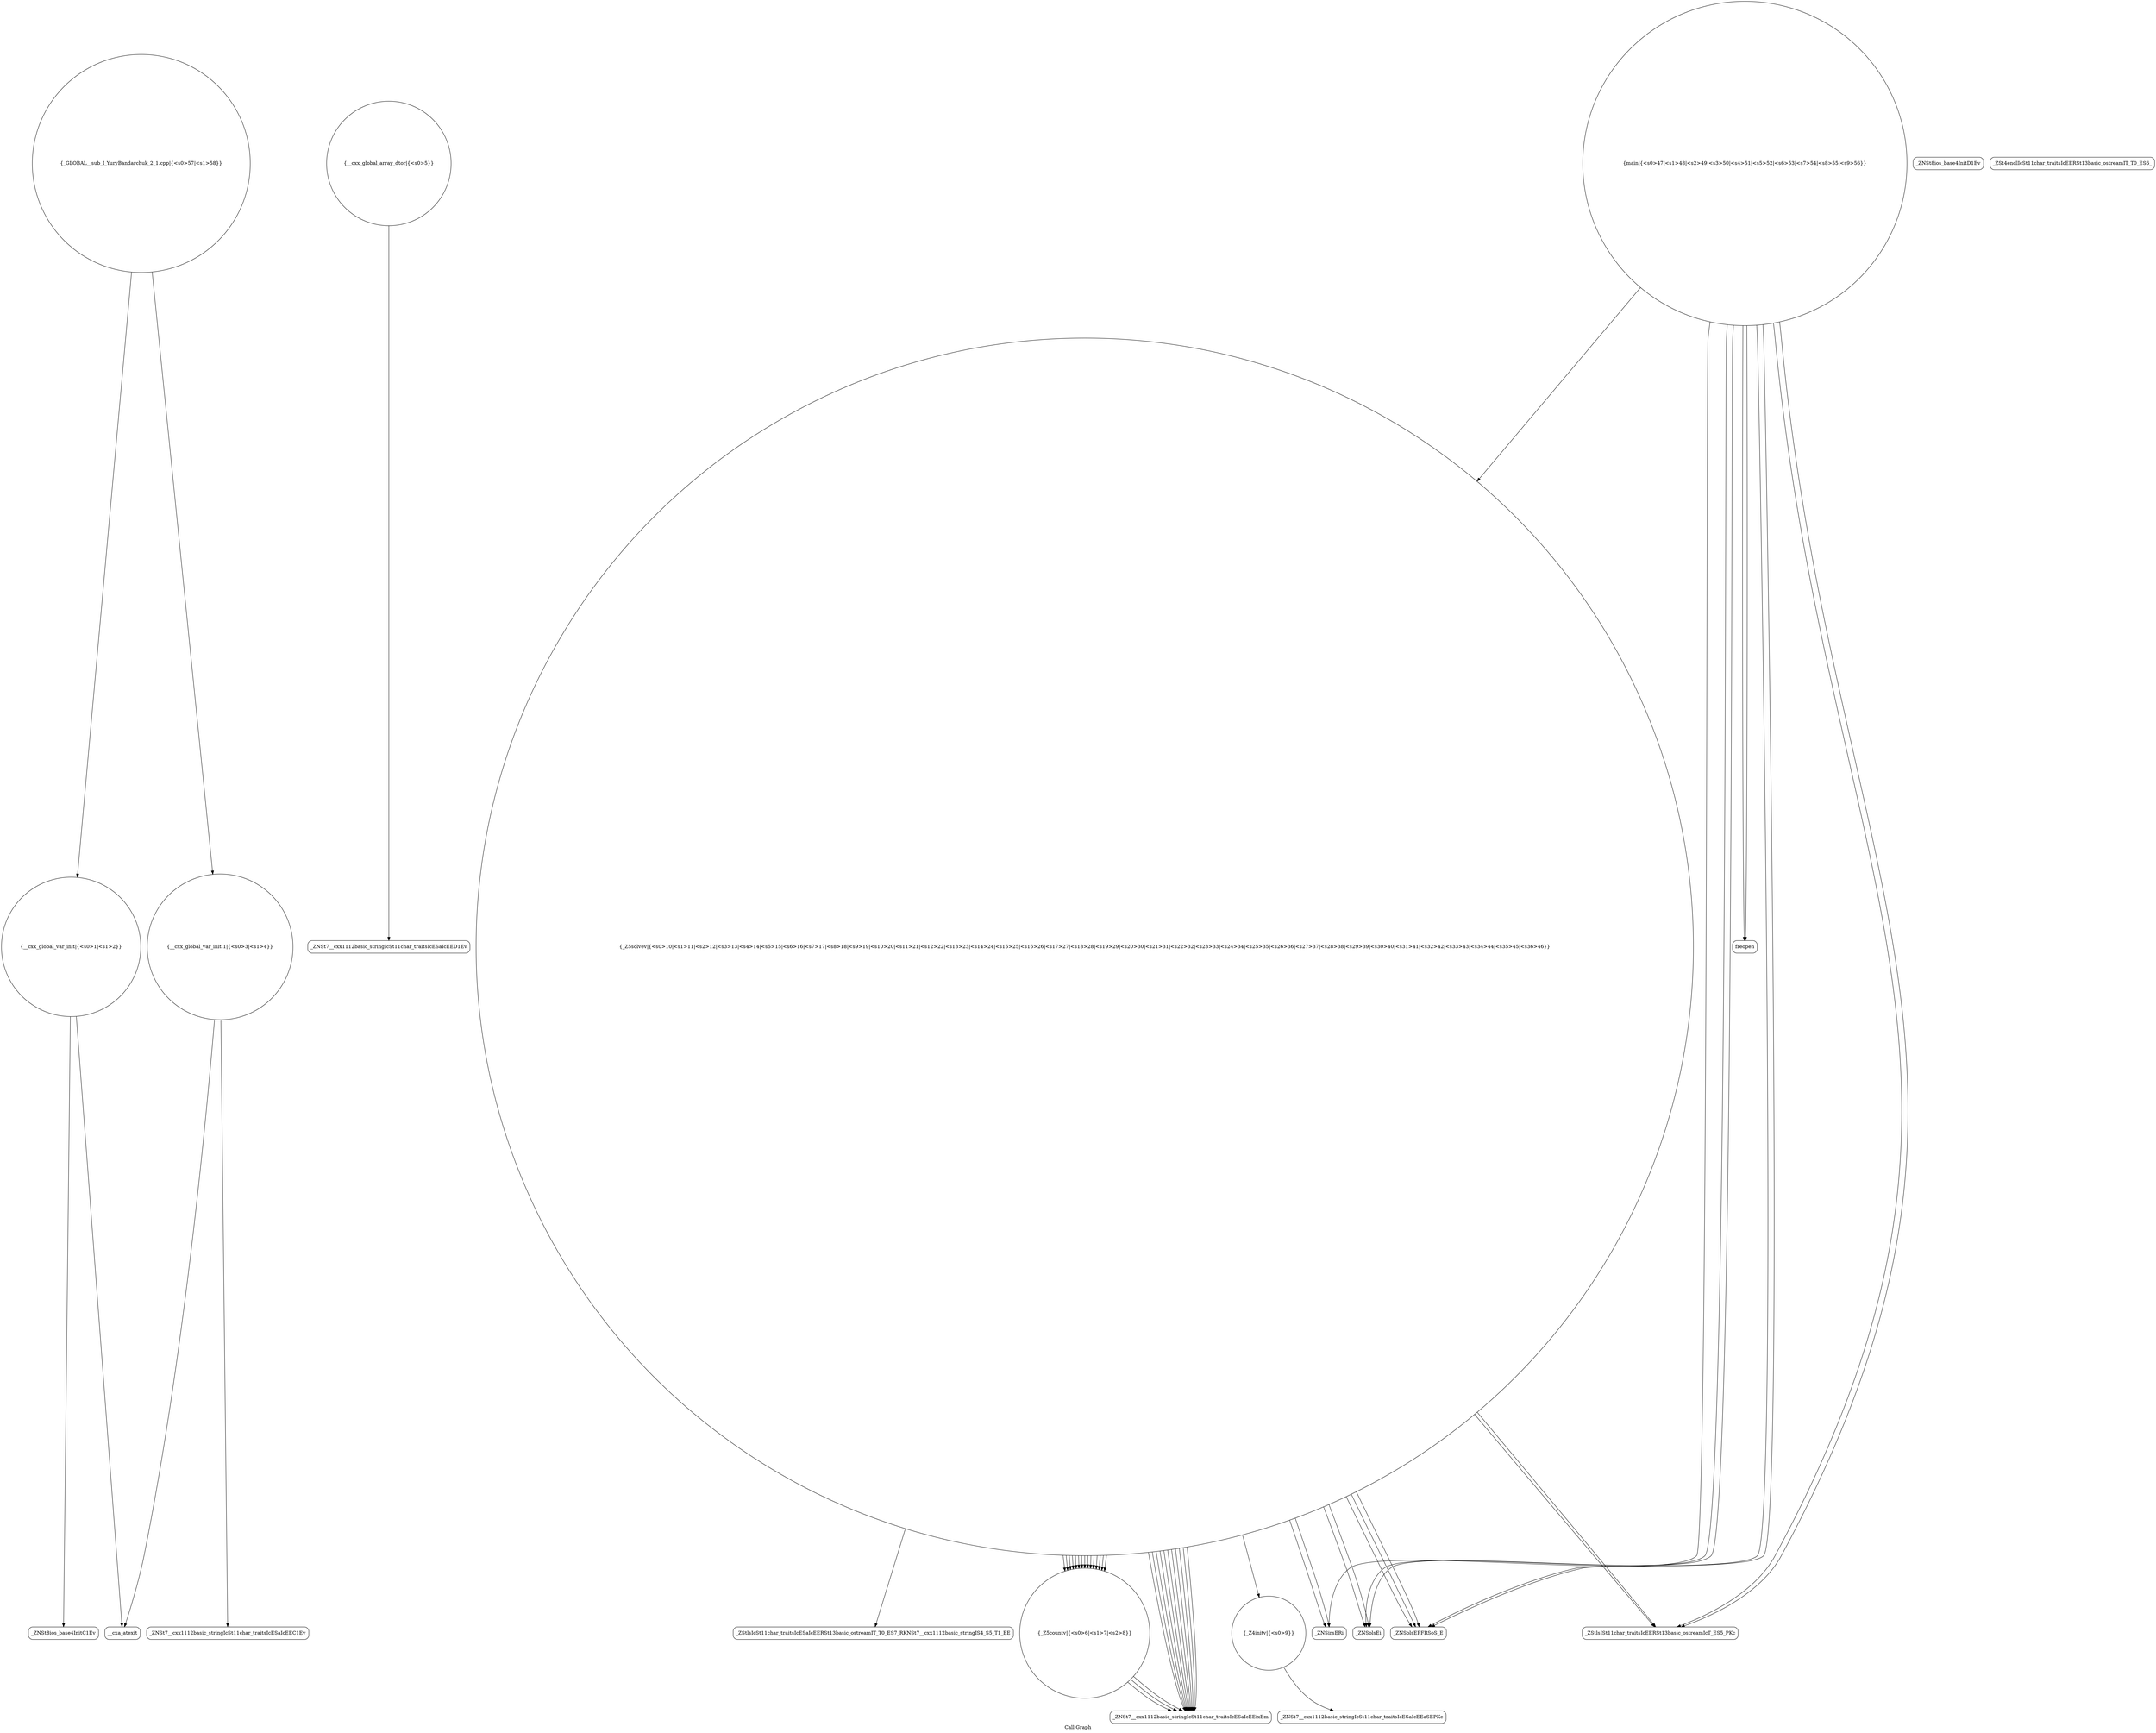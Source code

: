 digraph "Call Graph" {
	label="Call Graph";

	Node0x5590c27ca960 [shape=record,shape=circle,label="{__cxx_global_var_init|{<s0>1|<s1>2}}"];
	Node0x5590c27ca960:s0 -> Node0x5590c27cadf0[color=black];
	Node0x5590c27ca960:s1 -> Node0x5590c27caef0[color=black];
	Node0x5590c27cb0f0 [shape=record,shape=Mrecord,label="{_ZNSt7__cxx1112basic_stringIcSt11char_traitsIcESaIcEED1Ev}"];
	Node0x5590c27cb470 [shape=record,shape=Mrecord,label="{_ZStlsIcSt11char_traitsIcESaIcEERSt13basic_ostreamIT_T0_ES7_RKNSt7__cxx1112basic_stringIS4_S5_T1_EE}"];
	Node0x5590c27cb7f0 [shape=record,shape=circle,label="{_GLOBAL__sub_I_YuryBandarchuk_2_1.cpp|{<s0>57|<s1>58}}"];
	Node0x5590c27cb7f0:s0 -> Node0x5590c27ca960[color=black];
	Node0x5590c27cb7f0:s1 -> Node0x5590c27caf70[color=black];
	Node0x5590c27cae70 [shape=record,shape=Mrecord,label="{_ZNSt8ios_base4InitD1Ev}"];
	Node0x5590c27cb1f0 [shape=record,shape=Mrecord,label="{_ZNSt7__cxx1112basic_stringIcSt11char_traitsIcESaIcEEixEm}"];
	Node0x5590c27cb570 [shape=record,shape=Mrecord,label="{_ZSt4endlIcSt11char_traitsIcEERSt13basic_ostreamIT_T0_ES6_}"];
	Node0x5590c27caf70 [shape=record,shape=circle,label="{__cxx_global_var_init.1|{<s0>3|<s1>4}}"];
	Node0x5590c27caf70:s0 -> Node0x5590c27caff0[color=black];
	Node0x5590c27caf70:s1 -> Node0x5590c27caef0[color=black];
	Node0x5590c27cb2f0 [shape=record,shape=Mrecord,label="{_ZNSt7__cxx1112basic_stringIcSt11char_traitsIcESaIcEEaSEPKc}"];
	Node0x5590c27cb670 [shape=record,shape=Mrecord,label="{_ZNSolsEi}"];
	Node0x5590c27cb070 [shape=record,shape=circle,label="{__cxx_global_array_dtor|{<s0>5}}"];
	Node0x5590c27cb070:s0 -> Node0x5590c27cb0f0[color=black];
	Node0x5590c27cb3f0 [shape=record,shape=Mrecord,label="{_ZNSirsERi}"];
	Node0x5590c27cb770 [shape=record,shape=Mrecord,label="{freopen}"];
	Node0x5590c27cadf0 [shape=record,shape=Mrecord,label="{_ZNSt8ios_base4InitC1Ev}"];
	Node0x5590c27cb170 [shape=record,shape=circle,label="{_Z5countv|{<s0>6|<s1>7|<s2>8}}"];
	Node0x5590c27cb170:s0 -> Node0x5590c27cb1f0[color=black];
	Node0x5590c27cb170:s1 -> Node0x5590c27cb1f0[color=black];
	Node0x5590c27cb170:s2 -> Node0x5590c27cb1f0[color=black];
	Node0x5590c27cb4f0 [shape=record,shape=Mrecord,label="{_ZNSolsEPFRSoS_E}"];
	Node0x5590c27caef0 [shape=record,shape=Mrecord,label="{__cxa_atexit}"];
	Node0x5590c27cb270 [shape=record,shape=circle,label="{_Z4initv|{<s0>9}}"];
	Node0x5590c27cb270:s0 -> Node0x5590c27cb2f0[color=black];
	Node0x5590c27cb5f0 [shape=record,shape=Mrecord,label="{_ZStlsISt11char_traitsIcEERSt13basic_ostreamIcT_ES5_PKc}"];
	Node0x5590c27caff0 [shape=record,shape=Mrecord,label="{_ZNSt7__cxx1112basic_stringIcSt11char_traitsIcESaIcEEC1Ev}"];
	Node0x5590c27cb370 [shape=record,shape=circle,label="{_Z5solvev|{<s0>10|<s1>11|<s2>12|<s3>13|<s4>14|<s5>15|<s6>16|<s7>17|<s8>18|<s9>19|<s10>20|<s11>21|<s12>22|<s13>23|<s14>24|<s15>25|<s16>26|<s17>27|<s18>28|<s19>29|<s20>30|<s21>31|<s22>32|<s23>33|<s24>34|<s25>35|<s26>36|<s27>37|<s28>38|<s29>39|<s30>40|<s31>41|<s32>42|<s33>43|<s34>44|<s35>45|<s36>46}}"];
	Node0x5590c27cb370:s0 -> Node0x5590c27cb3f0[color=black];
	Node0x5590c27cb370:s1 -> Node0x5590c27cb3f0[color=black];
	Node0x5590c27cb370:s2 -> Node0x5590c27cb270[color=black];
	Node0x5590c27cb370:s3 -> Node0x5590c27cb170[color=black];
	Node0x5590c27cb370:s4 -> Node0x5590c27cb170[color=black];
	Node0x5590c27cb370:s5 -> Node0x5590c27cb1f0[color=black];
	Node0x5590c27cb370:s6 -> Node0x5590c27cb170[color=black];
	Node0x5590c27cb370:s7 -> Node0x5590c27cb1f0[color=black];
	Node0x5590c27cb370:s8 -> Node0x5590c27cb170[color=black];
	Node0x5590c27cb370:s9 -> Node0x5590c27cb1f0[color=black];
	Node0x5590c27cb370:s10 -> Node0x5590c27cb170[color=black];
	Node0x5590c27cb370:s11 -> Node0x5590c27cb1f0[color=black];
	Node0x5590c27cb370:s12 -> Node0x5590c27cb170[color=black];
	Node0x5590c27cb370:s13 -> Node0x5590c27cb1f0[color=black];
	Node0x5590c27cb370:s14 -> Node0x5590c27cb170[color=black];
	Node0x5590c27cb370:s15 -> Node0x5590c27cb170[color=black];
	Node0x5590c27cb370:s16 -> Node0x5590c27cb1f0[color=black];
	Node0x5590c27cb370:s17 -> Node0x5590c27cb170[color=black];
	Node0x5590c27cb370:s18 -> Node0x5590c27cb1f0[color=black];
	Node0x5590c27cb370:s19 -> Node0x5590c27cb170[color=black];
	Node0x5590c27cb370:s20 -> Node0x5590c27cb1f0[color=black];
	Node0x5590c27cb370:s21 -> Node0x5590c27cb170[color=black];
	Node0x5590c27cb370:s22 -> Node0x5590c27cb170[color=black];
	Node0x5590c27cb370:s23 -> Node0x5590c27cb1f0[color=black];
	Node0x5590c27cb370:s24 -> Node0x5590c27cb170[color=black];
	Node0x5590c27cb370:s25 -> Node0x5590c27cb1f0[color=black];
	Node0x5590c27cb370:s26 -> Node0x5590c27cb170[color=black];
	Node0x5590c27cb370:s27 -> Node0x5590c27cb1f0[color=black];
	Node0x5590c27cb370:s28 -> Node0x5590c27cb470[color=black];
	Node0x5590c27cb370:s29 -> Node0x5590c27cb4f0[color=black];
	Node0x5590c27cb370:s30 -> Node0x5590c27cb170[color=black];
	Node0x5590c27cb370:s31 -> Node0x5590c27cb5f0[color=black];
	Node0x5590c27cb370:s32 -> Node0x5590c27cb670[color=black];
	Node0x5590c27cb370:s33 -> Node0x5590c27cb4f0[color=black];
	Node0x5590c27cb370:s34 -> Node0x5590c27cb5f0[color=black];
	Node0x5590c27cb370:s35 -> Node0x5590c27cb670[color=black];
	Node0x5590c27cb370:s36 -> Node0x5590c27cb4f0[color=black];
	Node0x5590c27cb6f0 [shape=record,shape=circle,label="{main|{<s0>47|<s1>48|<s2>49|<s3>50|<s4>51|<s5>52|<s6>53|<s7>54|<s8>55|<s9>56}}"];
	Node0x5590c27cb6f0:s0 -> Node0x5590c27cb770[color=black];
	Node0x5590c27cb6f0:s1 -> Node0x5590c27cb770[color=black];
	Node0x5590c27cb6f0:s2 -> Node0x5590c27cb3f0[color=black];
	Node0x5590c27cb6f0:s3 -> Node0x5590c27cb5f0[color=black];
	Node0x5590c27cb6f0:s4 -> Node0x5590c27cb670[color=black];
	Node0x5590c27cb6f0:s5 -> Node0x5590c27cb5f0[color=black];
	Node0x5590c27cb6f0:s6 -> Node0x5590c27cb4f0[color=black];
	Node0x5590c27cb6f0:s7 -> Node0x5590c27cb370[color=black];
	Node0x5590c27cb6f0:s8 -> Node0x5590c27cb670[color=black];
	Node0x5590c27cb6f0:s9 -> Node0x5590c27cb4f0[color=black];
}
